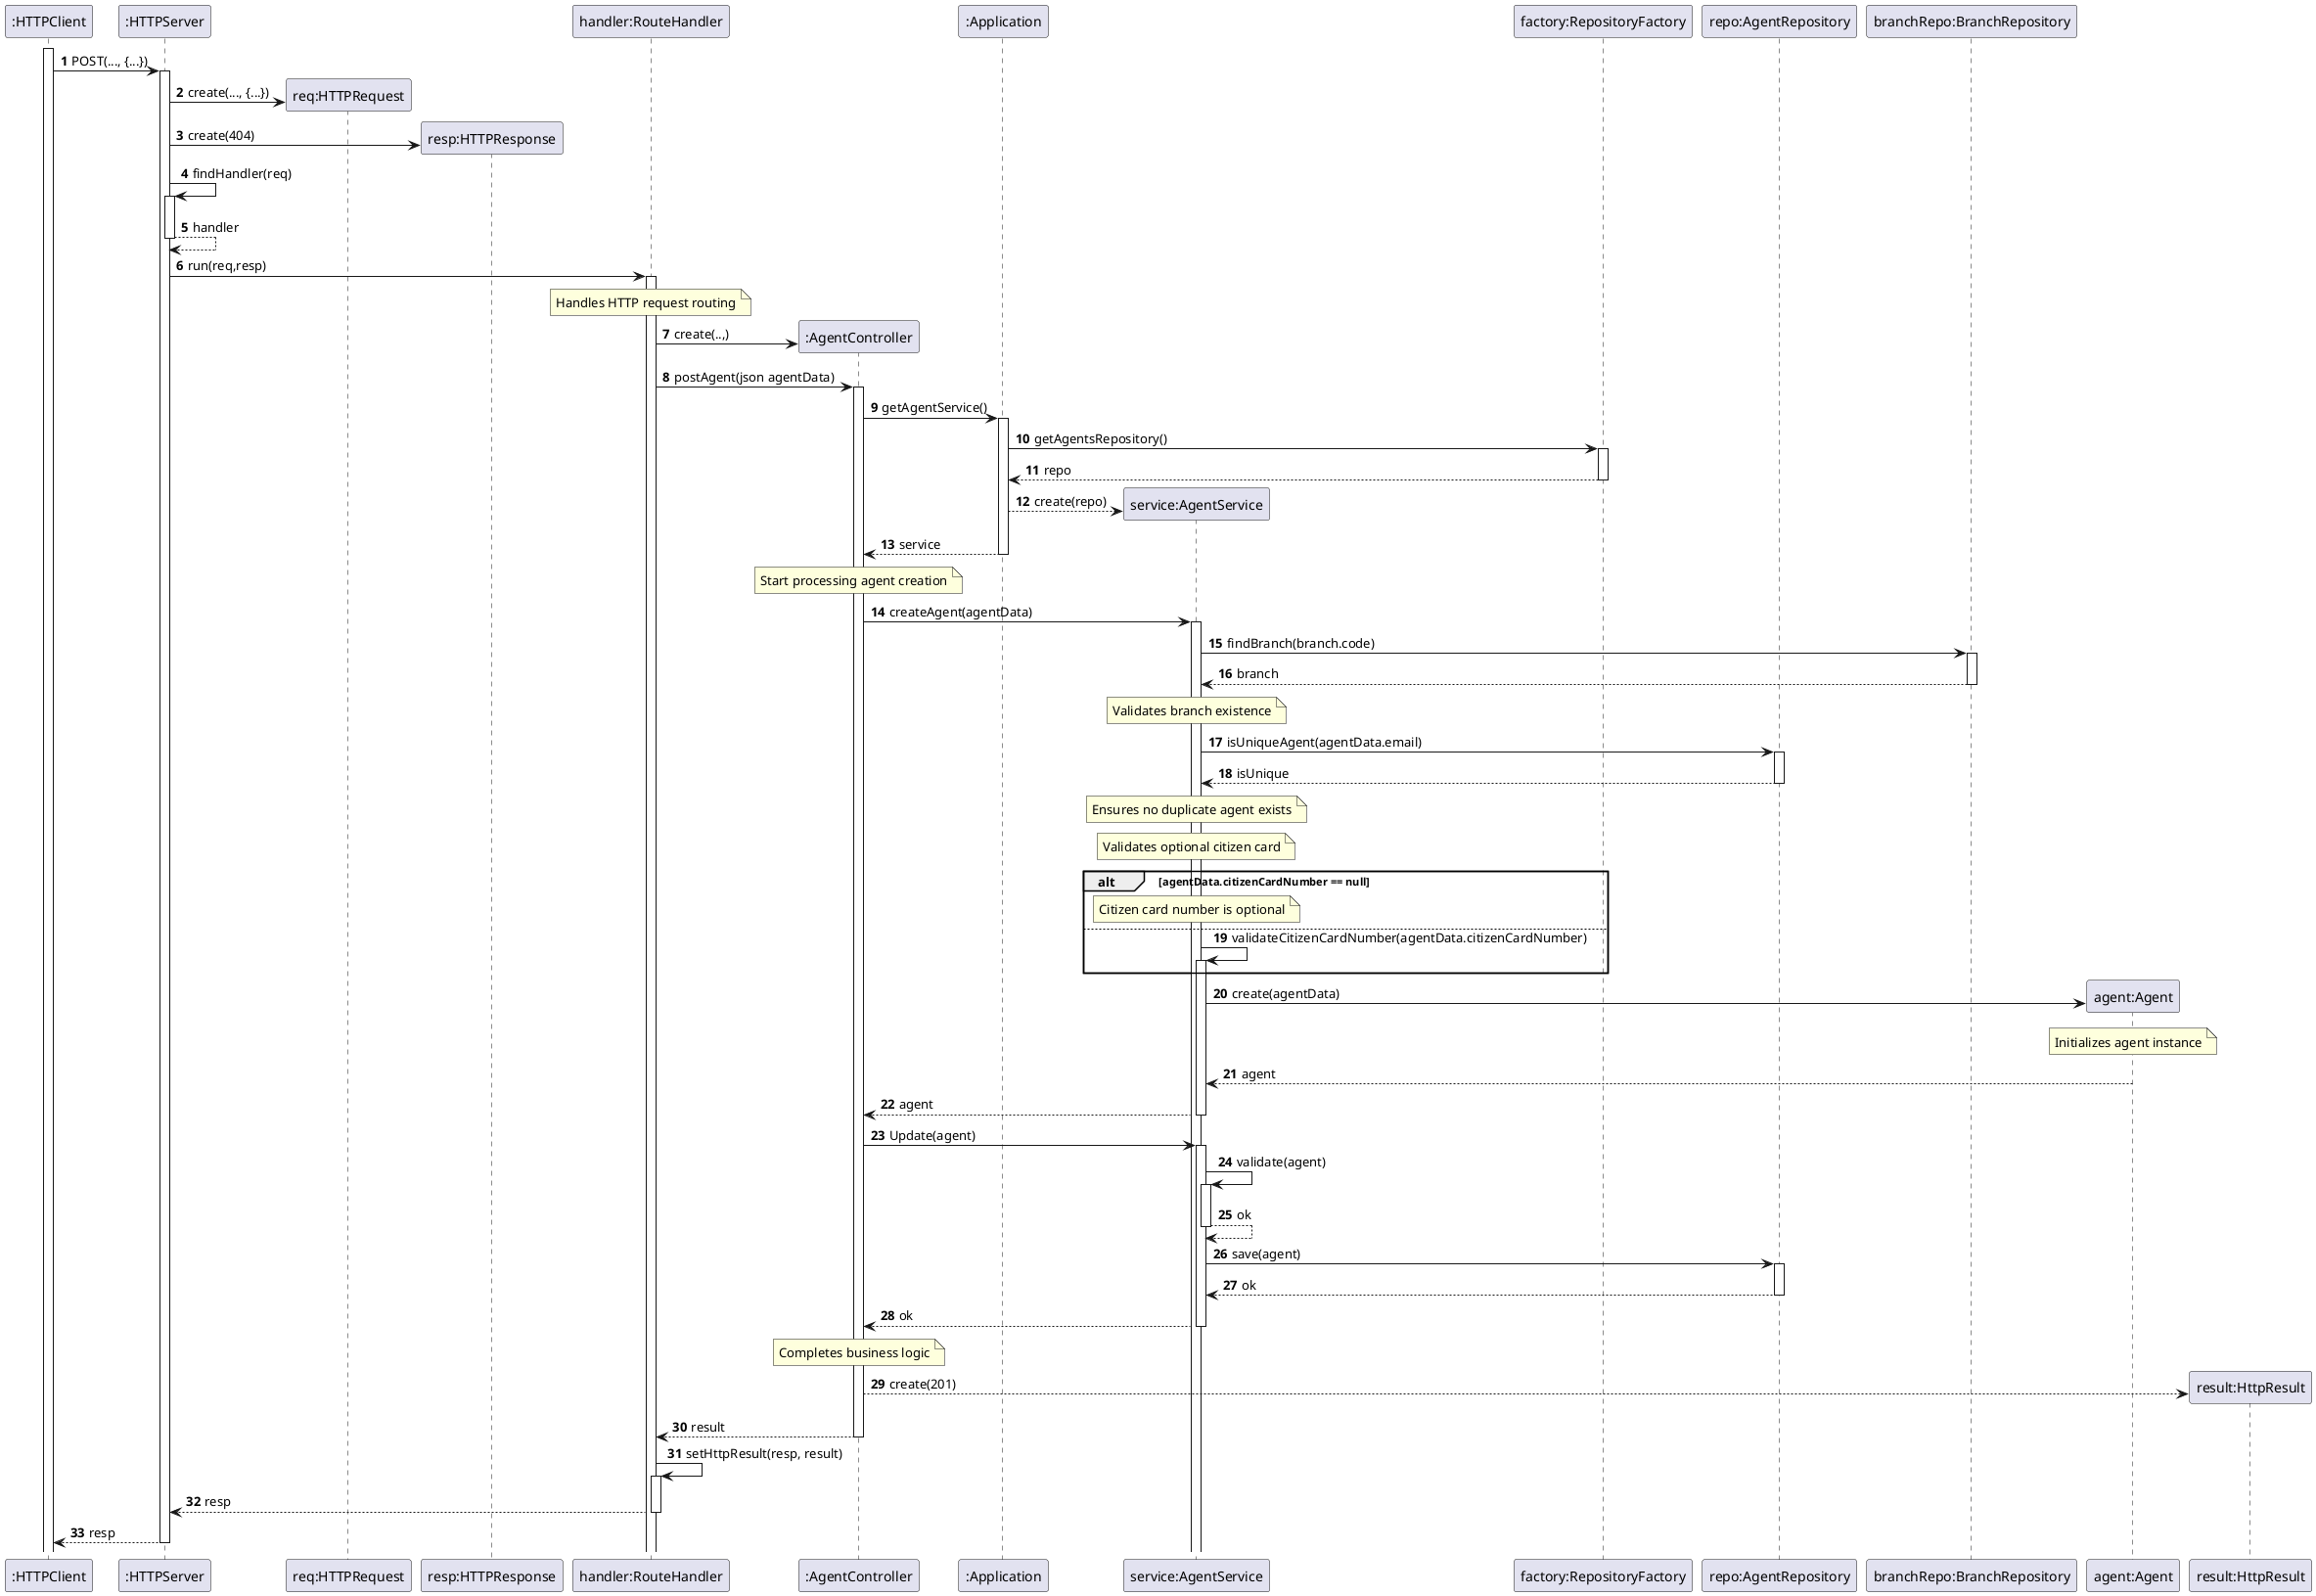 @startuml
'https://plantuml.com/sequence-diagram

autoactivate on
autonumber

participant ":HTTPClient" as HTTPClient
participant ":HTTPServer" as HTTPServer
participant "req:HTTPRequest" as HTTPRequest
participant "resp:HTTPResponse" as HTTPResponse
participant "handler:RouteHandler" as System
participant ":AgentController" as Ctrl
participant ":Application" as Person
participant "service:AgentService" as Service
participant "factory:RepositoryFactory" as Factory
participant "repo:AgentRepository" as Repo
participant "branchRepo:BranchRepository" as BranchRepo
participant "agent:Agent" as Agent
participant "result:HttpResult" as Result

activate HTTPClient

HTTPClient -> HTTPServer: POST(..., {...})
HTTPServer -> HTTPRequest**: create(..., {...})
HTTPServer -> HTTPResponse**: create(404)
HTTPServer -> HTTPServer: findHandler(req)
HTTPServer --> HTTPServer: handler
HTTPServer -> System: run(req,resp)
note over System: Handles HTTP request routing
System -> Ctrl**:create(..,)
System -> Ctrl: postAgent(json agentData)
Ctrl -> Person: getAgentService()
Person -> Factory : getAgentsRepository()
Factory --> Person: repo
Person -->Service**: create(repo)
Person --> Ctrl: service
note over Ctrl: Start processing agent creation
Ctrl -> Service: createAgent(agentData)
Service -> BranchRepo: findBranch(branch.code)
BranchRepo --> Service: branch
note over Service: Validates branch existence
Service -> Repo: isUniqueAgent(agentData.email)
Repo --> Service: isUnique
note over Service: Ensures no duplicate agent exists
note over Service: Validates optional citizen card
alt agentData.citizenCardNumber == null
    note over Service: Citizen card number is optional
else
    Service -> Service: validateCitizenCardNumber(agentData.citizenCardNumber)
end
Service -> Agent**: create(agentData)
note over Agent: Initializes agent instance
Agent --> Service: agent
Service --> Ctrl: agent
Ctrl -> Service: Update(agent)
Service -> Service : validate(agent)
Service --> Service : ok
Service -> Repo: save(agent)
Repo --> Service : ok
Service --> Ctrl: ok
note over Ctrl: Completes business logic
Ctrl --> Result**: create(201)
Ctrl --> System: result
System -> System: setHttpResult(resp, result)
System --> HTTPServer: resp
HTTPServer --> HTTPClient: resp
@enduml
